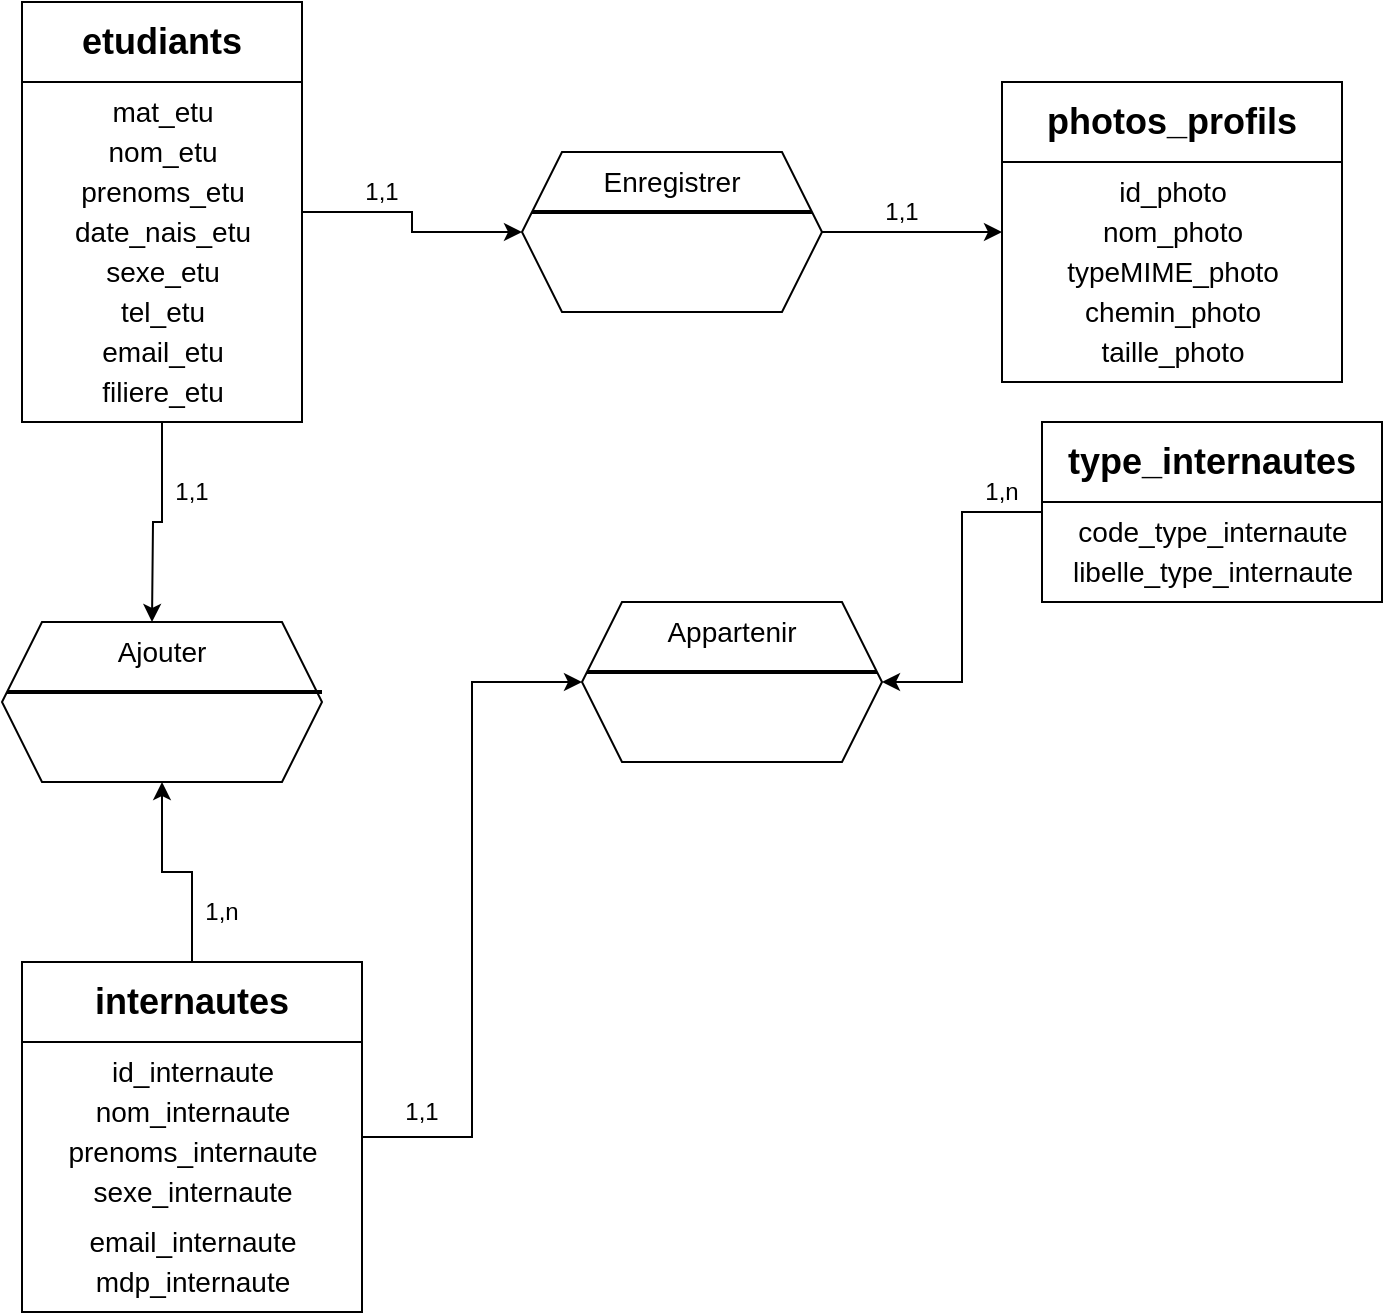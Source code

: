 <mxfile version="26.1.1">
  <diagram name="Page-1" id="RH2QbxVUo1zWT6LUziwv">
    <mxGraphModel dx="437" dy="572" grid="1" gridSize="10" guides="1" tooltips="1" connect="1" arrows="1" fold="1" page="1" pageScale="1" pageWidth="827" pageHeight="1169" math="0" shadow="0">
      <root>
        <mxCell id="0" />
        <mxCell id="1" parent="0" />
        <mxCell id="qlSHdBL8XYQwCX-nq8jx-23" style="edgeStyle=orthogonalEdgeStyle;rounded=0;orthogonalLoop=1;jettySize=auto;html=1;exitX=1;exitY=0.5;exitDx=0;exitDy=0;entryX=0;entryY=0.5;entryDx=0;entryDy=0;" parent="1" source="qlSHdBL8XYQwCX-nq8jx-1" target="qlSHdBL8XYQwCX-nq8jx-19" edge="1">
          <mxGeometry relative="1" as="geometry" />
        </mxCell>
        <mxCell id="gRbCIPC70jpHpDueAL1f-29" style="edgeStyle=orthogonalEdgeStyle;rounded=0;orthogonalLoop=1;jettySize=auto;html=1;exitX=1;exitY=0.5;exitDx=0;exitDy=0;entryX=0;entryY=0.5;entryDx=0;entryDy=0;" parent="1" source="6Y9F-JTSigdLUdC7UgBW-1" target="gRbCIPC70jpHpDueAL1f-21" edge="1">
          <mxGeometry relative="1" as="geometry" />
        </mxCell>
        <mxCell id="qlSHdBL8XYQwCX-nq8jx-1" value="&lt;font style=&quot;font-size: 18px;&quot;&gt;etudiants&lt;/font&gt;" style="swimlane;whiteSpace=wrap;html=1;startSize=40;" parent="1" vertex="1">
          <mxGeometry x="100" y="80" width="140" height="210" as="geometry" />
        </mxCell>
        <mxCell id="qlSHdBL8XYQwCX-nq8jx-2" value="&lt;font style=&quot;font-size: 14px;&quot;&gt;mat_etu&lt;/font&gt;" style="text;html=1;align=center;verticalAlign=middle;resizable=0;points=[];autosize=1;strokeColor=none;fillColor=none;" parent="qlSHdBL8XYQwCX-nq8jx-1" vertex="1">
          <mxGeometry x="35" y="40" width="70" height="30" as="geometry" />
        </mxCell>
        <mxCell id="qlSHdBL8XYQwCX-nq8jx-3" value="&lt;font style=&quot;font-size: 14px;&quot;&gt;nom_etu&lt;/font&gt;" style="text;html=1;align=center;verticalAlign=middle;resizable=0;points=[];autosize=1;strokeColor=none;fillColor=none;" parent="qlSHdBL8XYQwCX-nq8jx-1" vertex="1">
          <mxGeometry x="30" y="60" width="80" height="30" as="geometry" />
        </mxCell>
        <mxCell id="qlSHdBL8XYQwCX-nq8jx-4" value="&lt;font style=&quot;font-size: 14px;&quot;&gt;prenoms_&lt;/font&gt;&lt;span style=&quot;font-size: 14px;&quot;&gt;etu&lt;/span&gt;" style="text;html=1;align=center;verticalAlign=middle;resizable=0;points=[];autosize=1;strokeColor=none;fillColor=none;" parent="qlSHdBL8XYQwCX-nq8jx-1" vertex="1">
          <mxGeometry x="15" y="80" width="110" height="30" as="geometry" />
        </mxCell>
        <mxCell id="qlSHdBL8XYQwCX-nq8jx-5" value="&lt;font style=&quot;font-size: 14px;&quot;&gt;date_nais_&lt;/font&gt;&lt;span style=&quot;font-size: 14px;&quot;&gt;etu&lt;/span&gt;" style="text;html=1;align=center;verticalAlign=middle;resizable=0;points=[];autosize=1;strokeColor=none;fillColor=none;" parent="qlSHdBL8XYQwCX-nq8jx-1" vertex="1">
          <mxGeometry x="15" y="100" width="110" height="30" as="geometry" />
        </mxCell>
        <mxCell id="qlSHdBL8XYQwCX-nq8jx-7" value="&lt;font style=&quot;font-size: 14px;&quot;&gt;sexe_&lt;/font&gt;&lt;span style=&quot;font-size: 14px;&quot;&gt;etu&lt;/span&gt;" style="text;html=1;align=center;verticalAlign=middle;resizable=0;points=[];autosize=1;strokeColor=none;fillColor=none;" parent="qlSHdBL8XYQwCX-nq8jx-1" vertex="1">
          <mxGeometry x="30" y="120" width="80" height="30" as="geometry" />
        </mxCell>
        <mxCell id="qlSHdBL8XYQwCX-nq8jx-8" value="&lt;font style=&quot;font-size: 14px;&quot;&gt;tel_&lt;/font&gt;&lt;span style=&quot;font-size: 14px;&quot;&gt;etu&lt;/span&gt;" style="text;html=1;align=center;verticalAlign=middle;resizable=0;points=[];autosize=1;strokeColor=none;fillColor=none;" parent="qlSHdBL8XYQwCX-nq8jx-1" vertex="1">
          <mxGeometry x="35" y="140" width="70" height="30" as="geometry" />
        </mxCell>
        <mxCell id="qlSHdBL8XYQwCX-nq8jx-9" value="&lt;font style=&quot;font-size: 14px;&quot;&gt;filiere_&lt;/font&gt;&lt;span style=&quot;font-size: 14px;&quot;&gt;etu&lt;/span&gt;" style="text;html=1;align=center;verticalAlign=middle;resizable=0;points=[];autosize=1;strokeColor=none;fillColor=none;" parent="qlSHdBL8XYQwCX-nq8jx-1" vertex="1">
          <mxGeometry x="30" y="180" width="80" height="30" as="geometry" />
        </mxCell>
        <mxCell id="qT-XscD3YTBjYZs_RHON-1" value="&lt;span style=&quot;font-size: 14px;&quot;&gt;email_&lt;/span&gt;&lt;span style=&quot;font-size: 14px;&quot;&gt;etu&lt;/span&gt;" style="text;html=1;align=center;verticalAlign=middle;resizable=0;points=[];autosize=1;strokeColor=none;fillColor=none;" parent="qlSHdBL8XYQwCX-nq8jx-1" vertex="1">
          <mxGeometry x="30" y="160" width="80" height="30" as="geometry" />
        </mxCell>
        <mxCell id="qlSHdBL8XYQwCX-nq8jx-10" value="&lt;span style=&quot;font-size: 18px;&quot;&gt;photos_profils&lt;/span&gt;" style="swimlane;whiteSpace=wrap;html=1;startSize=40;" parent="1" vertex="1">
          <mxGeometry x="590" y="120" width="170" height="150" as="geometry" />
        </mxCell>
        <mxCell id="qlSHdBL8XYQwCX-nq8jx-11" value="&lt;span style=&quot;font-size: 14px;&quot;&gt;id_photo&lt;/span&gt;" style="text;html=1;align=center;verticalAlign=middle;resizable=0;points=[];autosize=1;strokeColor=none;fillColor=none;" parent="qlSHdBL8XYQwCX-nq8jx-10" vertex="1">
          <mxGeometry x="45" y="40" width="80" height="30" as="geometry" />
        </mxCell>
        <mxCell id="qlSHdBL8XYQwCX-nq8jx-12" value="&lt;font style=&quot;font-size: 14px;&quot;&gt;nom_photo&lt;/font&gt;" style="text;html=1;align=center;verticalAlign=middle;resizable=0;points=[];autosize=1;strokeColor=none;fillColor=none;" parent="qlSHdBL8XYQwCX-nq8jx-10" vertex="1">
          <mxGeometry x="40" y="60" width="90" height="30" as="geometry" />
        </mxCell>
        <mxCell id="qlSHdBL8XYQwCX-nq8jx-13" value="&lt;font style=&quot;font-size: 14px;&quot;&gt;typeMIME_photo&lt;/font&gt;" style="text;html=1;align=center;verticalAlign=middle;resizable=0;points=[];autosize=1;strokeColor=none;fillColor=none;" parent="qlSHdBL8XYQwCX-nq8jx-10" vertex="1">
          <mxGeometry x="20" y="80" width="130" height="30" as="geometry" />
        </mxCell>
        <mxCell id="qlSHdBL8XYQwCX-nq8jx-14" value="&lt;font style=&quot;font-size: 14px;&quot;&gt;chemin_photo&lt;/font&gt;" style="text;html=1;align=center;verticalAlign=middle;resizable=0;points=[];autosize=1;strokeColor=none;fillColor=none;" parent="qlSHdBL8XYQwCX-nq8jx-10" vertex="1">
          <mxGeometry x="30" y="100" width="110" height="30" as="geometry" />
        </mxCell>
        <mxCell id="qlSHdBL8XYQwCX-nq8jx-15" value="&lt;font style=&quot;font-size: 14px;&quot;&gt;taille_photo&lt;/font&gt;" style="text;html=1;align=center;verticalAlign=middle;resizable=0;points=[];autosize=1;strokeColor=none;fillColor=none;" parent="qlSHdBL8XYQwCX-nq8jx-10" vertex="1">
          <mxGeometry x="35" y="120" width="100" height="30" as="geometry" />
        </mxCell>
        <mxCell id="qlSHdBL8XYQwCX-nq8jx-24" style="edgeStyle=orthogonalEdgeStyle;rounded=0;orthogonalLoop=1;jettySize=auto;html=1;exitX=1;exitY=0.5;exitDx=0;exitDy=0;entryX=0;entryY=0.5;entryDx=0;entryDy=0;" parent="1" source="qlSHdBL8XYQwCX-nq8jx-19" target="qlSHdBL8XYQwCX-nq8jx-10" edge="1">
          <mxGeometry relative="1" as="geometry" />
        </mxCell>
        <mxCell id="qlSHdBL8XYQwCX-nq8jx-19" value="" style="shape=hexagon;perimeter=hexagonPerimeter2;whiteSpace=wrap;html=1;fixedSize=1;" parent="1" vertex="1">
          <mxGeometry x="350" y="155" width="150" height="80" as="geometry" />
        </mxCell>
        <mxCell id="qlSHdBL8XYQwCX-nq8jx-20" value="" style="line;strokeWidth=2;html=1;" parent="1" vertex="1">
          <mxGeometry x="355" y="180" width="140" height="10" as="geometry" />
        </mxCell>
        <mxCell id="qlSHdBL8XYQwCX-nq8jx-22" value="&lt;font style=&quot;font-size: 14px;&quot;&gt;Enregistrer&lt;/font&gt;" style="text;html=1;align=center;verticalAlign=middle;whiteSpace=wrap;rounded=0;" parent="1" vertex="1">
          <mxGeometry x="395" y="155" width="60" height="30" as="geometry" />
        </mxCell>
        <mxCell id="qlSHdBL8XYQwCX-nq8jx-25" value="1,1" style="text;html=1;align=center;verticalAlign=middle;whiteSpace=wrap;rounded=0;" parent="1" vertex="1">
          <mxGeometry x="250" y="160" width="60" height="30" as="geometry" />
        </mxCell>
        <mxCell id="qlSHdBL8XYQwCX-nq8jx-27" value="1,1" style="text;html=1;align=center;verticalAlign=middle;whiteSpace=wrap;rounded=0;" parent="1" vertex="1">
          <mxGeometry x="510" y="170" width="60" height="30" as="geometry" />
        </mxCell>
        <mxCell id="gRbCIPC70jpHpDueAL1f-31" style="edgeStyle=orthogonalEdgeStyle;rounded=0;orthogonalLoop=1;jettySize=auto;html=1;exitX=0;exitY=0.5;exitDx=0;exitDy=0;entryX=1;entryY=0.5;entryDx=0;entryDy=0;" parent="1" source="gRbCIPC70jpHpDueAL1f-14" target="gRbCIPC70jpHpDueAL1f-21" edge="1">
          <mxGeometry relative="1" as="geometry">
            <mxPoint x="510" y="415" as="targetPoint" />
          </mxGeometry>
        </mxCell>
        <mxCell id="gRbCIPC70jpHpDueAL1f-14" value="&lt;font style=&quot;font-size: 18px;&quot;&gt;type_internautes&lt;/font&gt;" style="swimlane;whiteSpace=wrap;html=1;startSize=40;" parent="1" vertex="1">
          <mxGeometry x="610" y="290" width="170" height="90" as="geometry" />
        </mxCell>
        <mxCell id="gRbCIPC70jpHpDueAL1f-15" value="&lt;font style=&quot;font-size: 14px;&quot;&gt;code_type_internaute&lt;/font&gt;" style="text;html=1;align=center;verticalAlign=middle;resizable=0;points=[];autosize=1;strokeColor=none;fillColor=none;" parent="gRbCIPC70jpHpDueAL1f-14" vertex="1">
          <mxGeometry x="5" y="40" width="160" height="30" as="geometry" />
        </mxCell>
        <mxCell id="gRbCIPC70jpHpDueAL1f-16" value="&lt;font style=&quot;font-size: 14px;&quot;&gt;libelle_type_internaute&lt;/font&gt;" style="text;html=1;align=center;verticalAlign=middle;resizable=0;points=[];autosize=1;strokeColor=none;fillColor=none;" parent="gRbCIPC70jpHpDueAL1f-14" vertex="1">
          <mxGeometry x="5" y="60" width="160" height="30" as="geometry" />
        </mxCell>
        <mxCell id="gRbCIPC70jpHpDueAL1f-21" value="" style="shape=hexagon;perimeter=hexagonPerimeter2;whiteSpace=wrap;html=1;fixedSize=1;" parent="1" vertex="1">
          <mxGeometry x="380" y="380" width="150" height="80" as="geometry" />
        </mxCell>
        <mxCell id="gRbCIPC70jpHpDueAL1f-23" value="" style="line;strokeWidth=2;html=1;" parent="1" vertex="1">
          <mxGeometry x="382.5" y="410" width="145" height="10" as="geometry" />
        </mxCell>
        <mxCell id="gRbCIPC70jpHpDueAL1f-24" value="&lt;font style=&quot;font-size: 14px;&quot;&gt;Appartenir&lt;/font&gt;" style="text;html=1;align=center;verticalAlign=middle;whiteSpace=wrap;rounded=0;" parent="1" vertex="1">
          <mxGeometry x="425" y="380" width="60" height="30" as="geometry" />
        </mxCell>
        <mxCell id="gRbCIPC70jpHpDueAL1f-32" value="1,1" style="text;html=1;align=center;verticalAlign=middle;whiteSpace=wrap;rounded=0;" parent="1" vertex="1">
          <mxGeometry x="270" y="620" width="60" height="30" as="geometry" />
        </mxCell>
        <mxCell id="gRbCIPC70jpHpDueAL1f-34" value="1,n" style="text;html=1;align=center;verticalAlign=middle;whiteSpace=wrap;rounded=0;" parent="1" vertex="1">
          <mxGeometry x="560" y="310" width="60" height="30" as="geometry" />
        </mxCell>
        <mxCell id="6Y9F-JTSigdLUdC7UgBW-18" style="edgeStyle=orthogonalEdgeStyle;rounded=0;orthogonalLoop=1;jettySize=auto;html=1;exitX=0.5;exitY=0;exitDx=0;exitDy=0;entryX=0.5;entryY=1;entryDx=0;entryDy=0;" edge="1" parent="1" source="6Y9F-JTSigdLUdC7UgBW-1" target="6Y9F-JTSigdLUdC7UgBW-11">
          <mxGeometry relative="1" as="geometry" />
        </mxCell>
        <mxCell id="6Y9F-JTSigdLUdC7UgBW-1" value="&lt;font style=&quot;font-size: 18px;&quot;&gt;internautes&lt;/font&gt;" style="swimlane;whiteSpace=wrap;html=1;startSize=40;" vertex="1" parent="1">
          <mxGeometry x="100" y="560" width="170" height="175" as="geometry" />
        </mxCell>
        <mxCell id="6Y9F-JTSigdLUdC7UgBW-2" value="&lt;font style=&quot;font-size: 14px;&quot;&gt;id_internaute&lt;/font&gt;" style="text;html=1;align=center;verticalAlign=middle;resizable=0;points=[];autosize=1;strokeColor=none;fillColor=none;" vertex="1" parent="6Y9F-JTSigdLUdC7UgBW-1">
          <mxGeometry x="35" y="40" width="100" height="30" as="geometry" />
        </mxCell>
        <mxCell id="6Y9F-JTSigdLUdC7UgBW-3" value="&lt;font style=&quot;font-size: 14px;&quot;&gt;nom_internaute&lt;/font&gt;" style="text;html=1;align=center;verticalAlign=middle;resizable=0;points=[];autosize=1;strokeColor=none;fillColor=none;" vertex="1" parent="6Y9F-JTSigdLUdC7UgBW-1">
          <mxGeometry x="25" y="60" width="120" height="30" as="geometry" />
        </mxCell>
        <mxCell id="6Y9F-JTSigdLUdC7UgBW-4" value="&lt;font style=&quot;font-size: 14px;&quot;&gt;prenoms_internaute&lt;/font&gt;" style="text;html=1;align=center;verticalAlign=middle;resizable=0;points=[];autosize=1;strokeColor=none;fillColor=none;" vertex="1" parent="6Y9F-JTSigdLUdC7UgBW-1">
          <mxGeometry x="10" y="80" width="150" height="30" as="geometry" />
        </mxCell>
        <mxCell id="6Y9F-JTSigdLUdC7UgBW-6" value="&lt;font style=&quot;font-size: 14px;&quot;&gt;sexe_internaute&lt;/font&gt;" style="text;html=1;align=center;verticalAlign=middle;resizable=0;points=[];autosize=1;strokeColor=none;fillColor=none;" vertex="1" parent="6Y9F-JTSigdLUdC7UgBW-1">
          <mxGeometry x="25" y="100" width="120" height="30" as="geometry" />
        </mxCell>
        <mxCell id="6Y9F-JTSigdLUdC7UgBW-9" value="&lt;span style=&quot;font-size: 14px;&quot;&gt;email_internaute&lt;/span&gt;" style="text;html=1;align=center;verticalAlign=middle;resizable=0;points=[];autosize=1;strokeColor=none;fillColor=none;" vertex="1" parent="6Y9F-JTSigdLUdC7UgBW-1">
          <mxGeometry x="20" y="125" width="130" height="30" as="geometry" />
        </mxCell>
        <mxCell id="6Y9F-JTSigdLUdC7UgBW-10" value="&lt;font style=&quot;font-size: 14px;&quot;&gt;mdp_internaute&lt;/font&gt;" style="text;html=1;align=center;verticalAlign=middle;resizable=0;points=[];autosize=1;strokeColor=none;fillColor=none;" vertex="1" parent="6Y9F-JTSigdLUdC7UgBW-1">
          <mxGeometry x="25" y="145" width="120" height="30" as="geometry" />
        </mxCell>
        <mxCell id="6Y9F-JTSigdLUdC7UgBW-11" value="" style="shape=hexagon;perimeter=hexagonPerimeter2;whiteSpace=wrap;html=1;fixedSize=1;" vertex="1" parent="1">
          <mxGeometry x="90" y="390" width="160" height="80" as="geometry" />
        </mxCell>
        <mxCell id="6Y9F-JTSigdLUdC7UgBW-12" value="" style="line;strokeWidth=2;html=1;" vertex="1" parent="1">
          <mxGeometry x="92.5" y="420" width="157.5" height="10" as="geometry" />
        </mxCell>
        <mxCell id="6Y9F-JTSigdLUdC7UgBW-13" value="&lt;font style=&quot;font-size: 14px;&quot;&gt;Ajouter&lt;/font&gt;" style="text;html=1;align=center;verticalAlign=middle;whiteSpace=wrap;rounded=0;" vertex="1" parent="1">
          <mxGeometry x="140" y="390" width="60" height="30" as="geometry" />
        </mxCell>
        <mxCell id="6Y9F-JTSigdLUdC7UgBW-16" value="1,n" style="text;html=1;align=center;verticalAlign=middle;whiteSpace=wrap;rounded=0;" vertex="1" parent="1">
          <mxGeometry x="170" y="520" width="60" height="30" as="geometry" />
        </mxCell>
        <mxCell id="6Y9F-JTSigdLUdC7UgBW-17" value="1,1" style="text;html=1;align=center;verticalAlign=middle;whiteSpace=wrap;rounded=0;" vertex="1" parent="1">
          <mxGeometry x="155" y="310" width="60" height="30" as="geometry" />
        </mxCell>
        <mxCell id="6Y9F-JTSigdLUdC7UgBW-19" style="edgeStyle=orthogonalEdgeStyle;rounded=0;orthogonalLoop=1;jettySize=auto;html=1;" edge="1" parent="1" source="qlSHdBL8XYQwCX-nq8jx-9">
          <mxGeometry relative="1" as="geometry">
            <mxPoint x="165" y="390" as="targetPoint" />
          </mxGeometry>
        </mxCell>
      </root>
    </mxGraphModel>
  </diagram>
</mxfile>

